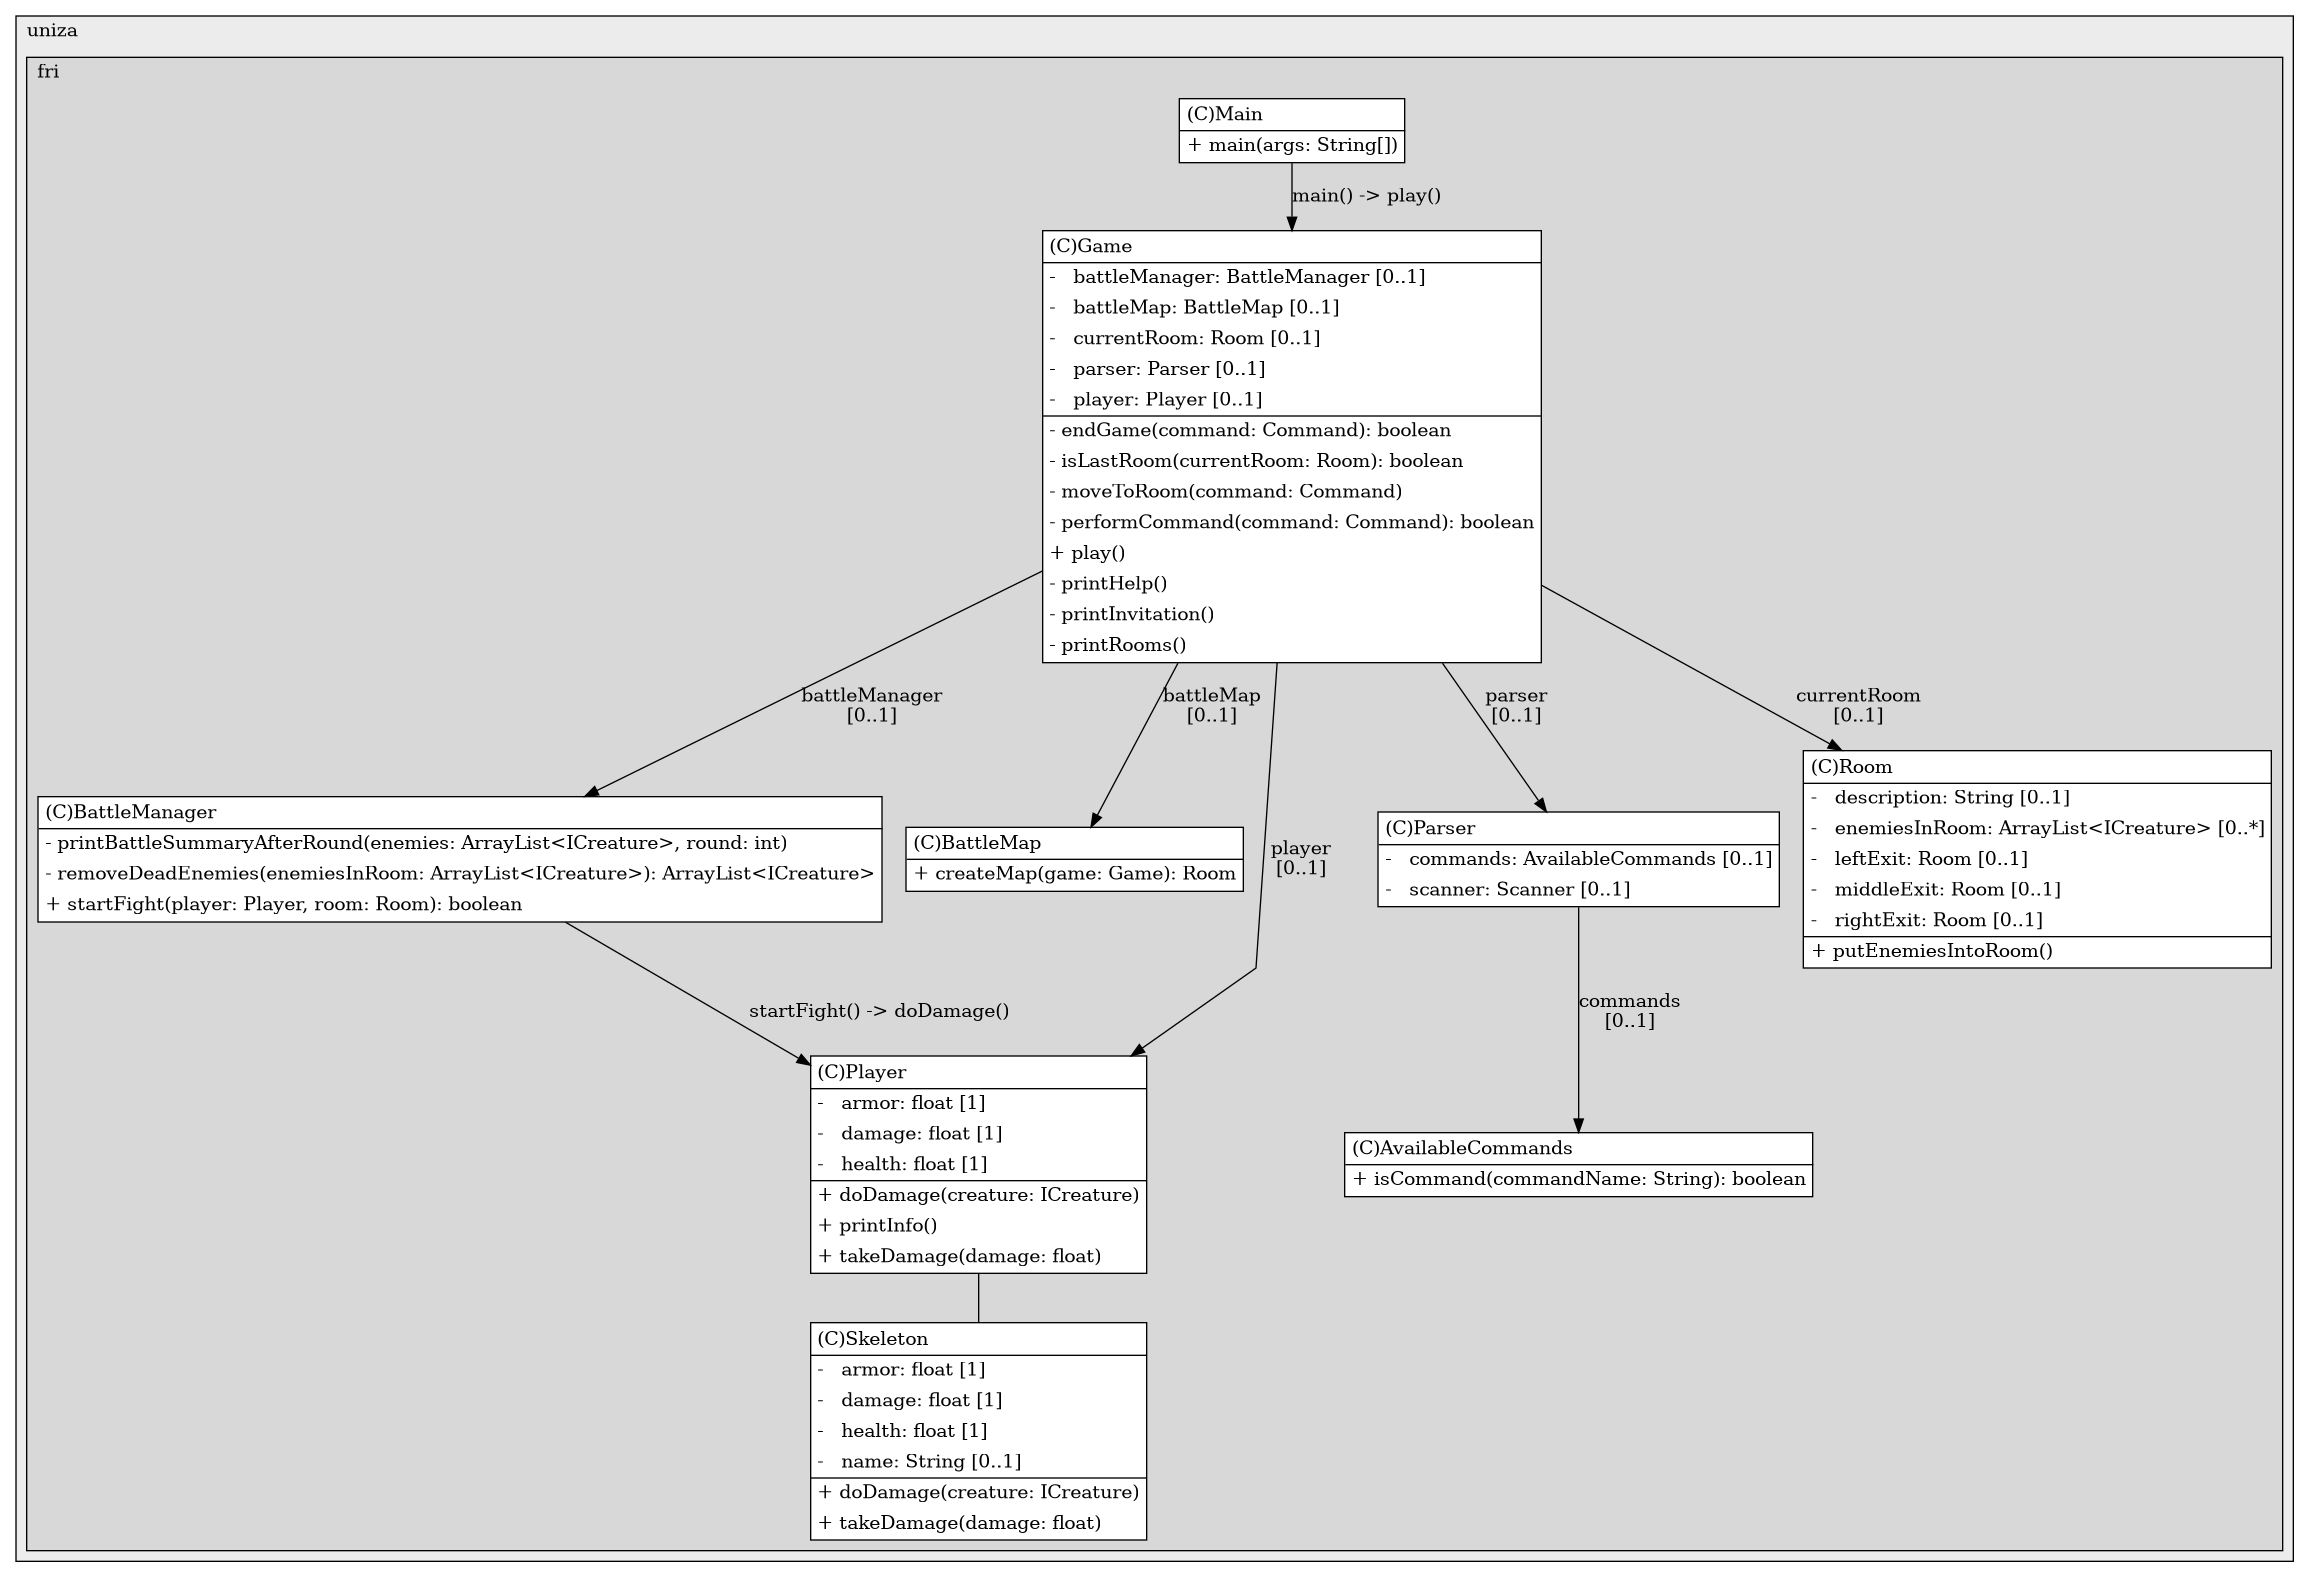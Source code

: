 @startuml

/' diagram meta data start
config=StructureConfiguration;
{
  "projectClassification": {
    "searchMode": "OpenProject", // OpenProject, AllProjects
    "includedProjects": "",
    "pathEndKeywords": "*.impl",
    "isClientPath": "",
    "isClientName": "",
    "isTestPath": "",
    "isTestName": "",
    "isMappingPath": "",
    "isMappingName": "",
    "isDataAccessPath": "",
    "isDataAccessName": "",
    "isDataStructurePath": "",
    "isDataStructureName": "",
    "isInterfaceStructuresPath": "",
    "isInterfaceStructuresName": "",
    "isEntryPointPath": "",
    "isEntryPointName": "",
    "treatFinalFieldsAsMandatory": false
  },
  "graphRestriction": {
    "classPackageExcludeFilter": "",
    "classPackageIncludeFilter": "",
    "classNameExcludeFilter": "",
    "classNameIncludeFilter": "",
    "methodNameExcludeFilter": "",
    "methodNameIncludeFilter": "",
    "removeByInheritance": "", // inheritance/annotation based filtering is done in a second step
    "removeByAnnotation": "",
    "removeByClassPackage": "", // cleanup the graph after inheritance/annotation based filtering is done
    "removeByClassName": "",
    "cutMappings": false,
    "cutEnum": true,
    "cutTests": true,
    "cutClient": true,
    "cutDataAccess": true,
    "cutInterfaceStructures": true,
    "cutDataStructures": true,
    "cutGetterAndSetter": true,
    "cutConstructors": true
  },
  "graphTraversal": {
    "forwardDepth": 3,
    "backwardDepth": 3,
    "classPackageExcludeFilter": "",
    "classPackageIncludeFilter": "",
    "classNameExcludeFilter": "",
    "classNameIncludeFilter": "",
    "methodNameExcludeFilter": "",
    "methodNameIncludeFilter": "",
    "hideMappings": false,
    "hideDataStructures": false,
    "hidePrivateMethods": true,
    "hideInterfaceCalls": true, // indirection: implementation -> interface (is hidden) -> implementation
    "onlyShowApplicationEntryPoints": false, // root node is included
    "useMethodCallsForStructureDiagram": "ForwardOnly" // ForwardOnly, BothDirections, No
  },
  "details": {
    "aggregation": "GroupByClass", // ByClass, GroupByClass, None
    "showClassGenericTypes": true,
    "showMethods": true,
    "showMethodParameterNames": true,
    "showMethodParameterTypes": true,
    "showMethodReturnType": true,
    "showPackageLevels": 2,
    "showDetailedClassStructure": true
  },
  "rootClass": "sk.uniza.fri.Main",
  "extensionCallbackMethod": "" // qualified.class.name#methodName - signature: public static String method(String)
}
diagram meta data end '/



digraph g {
    rankdir="TB"
    splines=polyline
    

'nodes 
subgraph cluster_111433751 { 
   	label=uniza
	labeljust=l
	fillcolor="#ececec"
	style=filled
   
   subgraph cluster_300750138 { 
   	label=fri
	labeljust=l
	fillcolor="#d8d8d8"
	style=filled
   
   AvailableCommands309758473[
	label=<<TABLE BORDER="1" CELLBORDER="0" CELLPADDING="4" CELLSPACING="0">
<TR><TD ALIGN="LEFT" >(C)AvailableCommands</TD></TR>
<HR/>
<TR><TD ALIGN="LEFT" >+ isCommand(commandName: String): boolean</TD></TR>
</TABLE>>
	style=filled
	margin=0
	shape=plaintext
	fillcolor="#FFFFFF"
];

BattleManager1501230192[
	label=<<TABLE BORDER="1" CELLBORDER="0" CELLPADDING="4" CELLSPACING="0">
<TR><TD ALIGN="LEFT" >(C)BattleManager</TD></TR>
<HR/>
<TR><TD ALIGN="LEFT" >- printBattleSummaryAfterRound(enemies: ArrayList&lt;ICreature&gt;, round: int)</TD></TR>
<TR><TD ALIGN="LEFT" >- removeDeadEnemies(enemiesInRoom: ArrayList&lt;ICreature&gt;): ArrayList&lt;ICreature&gt;</TD></TR>
<TR><TD ALIGN="LEFT" >+ startFight(player: Player, room: Room): boolean</TD></TR>
</TABLE>>
	style=filled
	margin=0
	shape=plaintext
	fillcolor="#FFFFFF"
];

BattleMap1501409045[
	label=<<TABLE BORDER="1" CELLBORDER="0" CELLPADDING="4" CELLSPACING="0">
<TR><TD ALIGN="LEFT" >(C)BattleMap</TD></TR>
<HR/>
<TR><TD ALIGN="LEFT" >+ createMap(game: Game): Room</TD></TR>
</TABLE>>
	style=filled
	margin=0
	shape=plaintext
	fillcolor="#FFFFFF"
];

Game1501230192[
	label=<<TABLE BORDER="1" CELLBORDER="0" CELLPADDING="4" CELLSPACING="0">
<TR><TD ALIGN="LEFT" >(C)Game</TD></TR>
<HR/>
<TR><TD ALIGN="LEFT" >-   battleManager: BattleManager [0..1]</TD></TR>
<TR><TD ALIGN="LEFT" >-   battleMap: BattleMap [0..1]</TD></TR>
<TR><TD ALIGN="LEFT" >-   currentRoom: Room [0..1]</TD></TR>
<TR><TD ALIGN="LEFT" >-   parser: Parser [0..1]</TD></TR>
<TR><TD ALIGN="LEFT" >-   player: Player [0..1]</TD></TR>
<HR/>
<TR><TD ALIGN="LEFT" >- endGame(command: Command): boolean</TD></TR>
<TR><TD ALIGN="LEFT" >- isLastRoom(currentRoom: Room): boolean</TD></TR>
<TR><TD ALIGN="LEFT" >- moveToRoom(command: Command)</TD></TR>
<TR><TD ALIGN="LEFT" >- performCommand(command: Command): boolean</TD></TR>
<TR><TD ALIGN="LEFT" >+ play()</TD></TR>
<TR><TD ALIGN="LEFT" >- printHelp()</TD></TR>
<TR><TD ALIGN="LEFT" >- printInvitation()</TD></TR>
<TR><TD ALIGN="LEFT" >- printRooms()</TD></TR>
</TABLE>>
	style=filled
	margin=0
	shape=plaintext
	fillcolor="#FFFFFF"
];

Main2086060368[
	label=<<TABLE BORDER="1" CELLBORDER="0" CELLPADDING="4" CELLSPACING="0">
<TR><TD ALIGN="LEFT" >(C)Main</TD></TR>
<HR/>
<TR><TD ALIGN="LEFT" >+ main(args: String[])</TD></TR>
</TABLE>>
	style=filled
	margin=0
	shape=plaintext
	fillcolor="#FFFFFF"
];

Parser309758473[
	label=<<TABLE BORDER="1" CELLBORDER="0" CELLPADDING="4" CELLSPACING="0">
<TR><TD ALIGN="LEFT" >(C)Parser</TD></TR>
<HR/>
<TR><TD ALIGN="LEFT" >-   commands: AvailableCommands [0..1]</TD></TR>
<TR><TD ALIGN="LEFT" >-   scanner: Scanner [0..1]</TD></TR>
</TABLE>>
	style=filled
	margin=0
	shape=plaintext
	fillcolor="#FFFFFF"
];

Player159310881[
	label=<<TABLE BORDER="1" CELLBORDER="0" CELLPADDING="4" CELLSPACING="0">
<TR><TD ALIGN="LEFT" >(C)Player</TD></TR>
<HR/>
<TR><TD ALIGN="LEFT" >-   armor: float [1]</TD></TR>
<TR><TD ALIGN="LEFT" >-   damage: float [1]</TD></TR>
<TR><TD ALIGN="LEFT" >-   health: float [1]</TD></TR>
<HR/>
<TR><TD ALIGN="LEFT" >+ doDamage(creature: ICreature)</TD></TR>
<TR><TD ALIGN="LEFT" >+ printInfo()</TD></TR>
<TR><TD ALIGN="LEFT" >+ takeDamage(damage: float)</TD></TR>
</TABLE>>
	style=filled
	margin=0
	shape=plaintext
	fillcolor="#FFFFFF"
];

Room1501409045[
	label=<<TABLE BORDER="1" CELLBORDER="0" CELLPADDING="4" CELLSPACING="0">
<TR><TD ALIGN="LEFT" >(C)Room</TD></TR>
<HR/>
<TR><TD ALIGN="LEFT" >-   description: String [0..1]</TD></TR>
<TR><TD ALIGN="LEFT" >-   enemiesInRoom: ArrayList&lt;ICreature&gt; [0..*]</TD></TR>
<TR><TD ALIGN="LEFT" >-   leftExit: Room [0..1]</TD></TR>
<TR><TD ALIGN="LEFT" >-   middleExit: Room [0..1]</TD></TR>
<TR><TD ALIGN="LEFT" >-   rightExit: Room [0..1]</TD></TR>
<HR/>
<TR><TD ALIGN="LEFT" >+ putEnemiesIntoRoom()</TD></TR>
</TABLE>>
	style=filled
	margin=0
	shape=plaintext
	fillcolor="#FFFFFF"
];

Skeleton707971382[
	label=<<TABLE BORDER="1" CELLBORDER="0" CELLPADDING="4" CELLSPACING="0">
<TR><TD ALIGN="LEFT" >(C)Skeleton</TD></TR>
<HR/>
<TR><TD ALIGN="LEFT" >-   armor: float [1]</TD></TR>
<TR><TD ALIGN="LEFT" >-   damage: float [1]</TD></TR>
<TR><TD ALIGN="LEFT" >-   health: float [1]</TD></TR>
<TR><TD ALIGN="LEFT" >-   name: String [0..1]</TD></TR>
<HR/>
<TR><TD ALIGN="LEFT" >+ doDamage(creature: ICreature)</TD></TR>
<TR><TD ALIGN="LEFT" >+ takeDamage(damage: float)</TD></TR>
</TABLE>>
	style=filled
	margin=0
	shape=plaintext
	fillcolor="#FFFFFF"
];
} 
} 

'edges    
BattleManager1501230192 -> Player159310881[label="startFight() -> doDamage()"];
Game1501230192 -> BattleManager1501230192[label="battleManager
[0..1]"];
Game1501230192 -> BattleMap1501409045[label="battleMap
[0..1]"];
Game1501230192 -> Parser309758473[label="parser
[0..1]"];
Game1501230192 -> Player159310881[label="player
[0..1]"];
Game1501230192 -> Room1501409045[label="currentRoom
[0..1]"];
Main2086060368 -> Game1501230192[label="main() -> play()"];
Parser309758473 -> AvailableCommands309758473[label="commands
[0..1]"];
Player159310881 -> Skeleton707971382[arrowhead=none];
    
}
@enduml